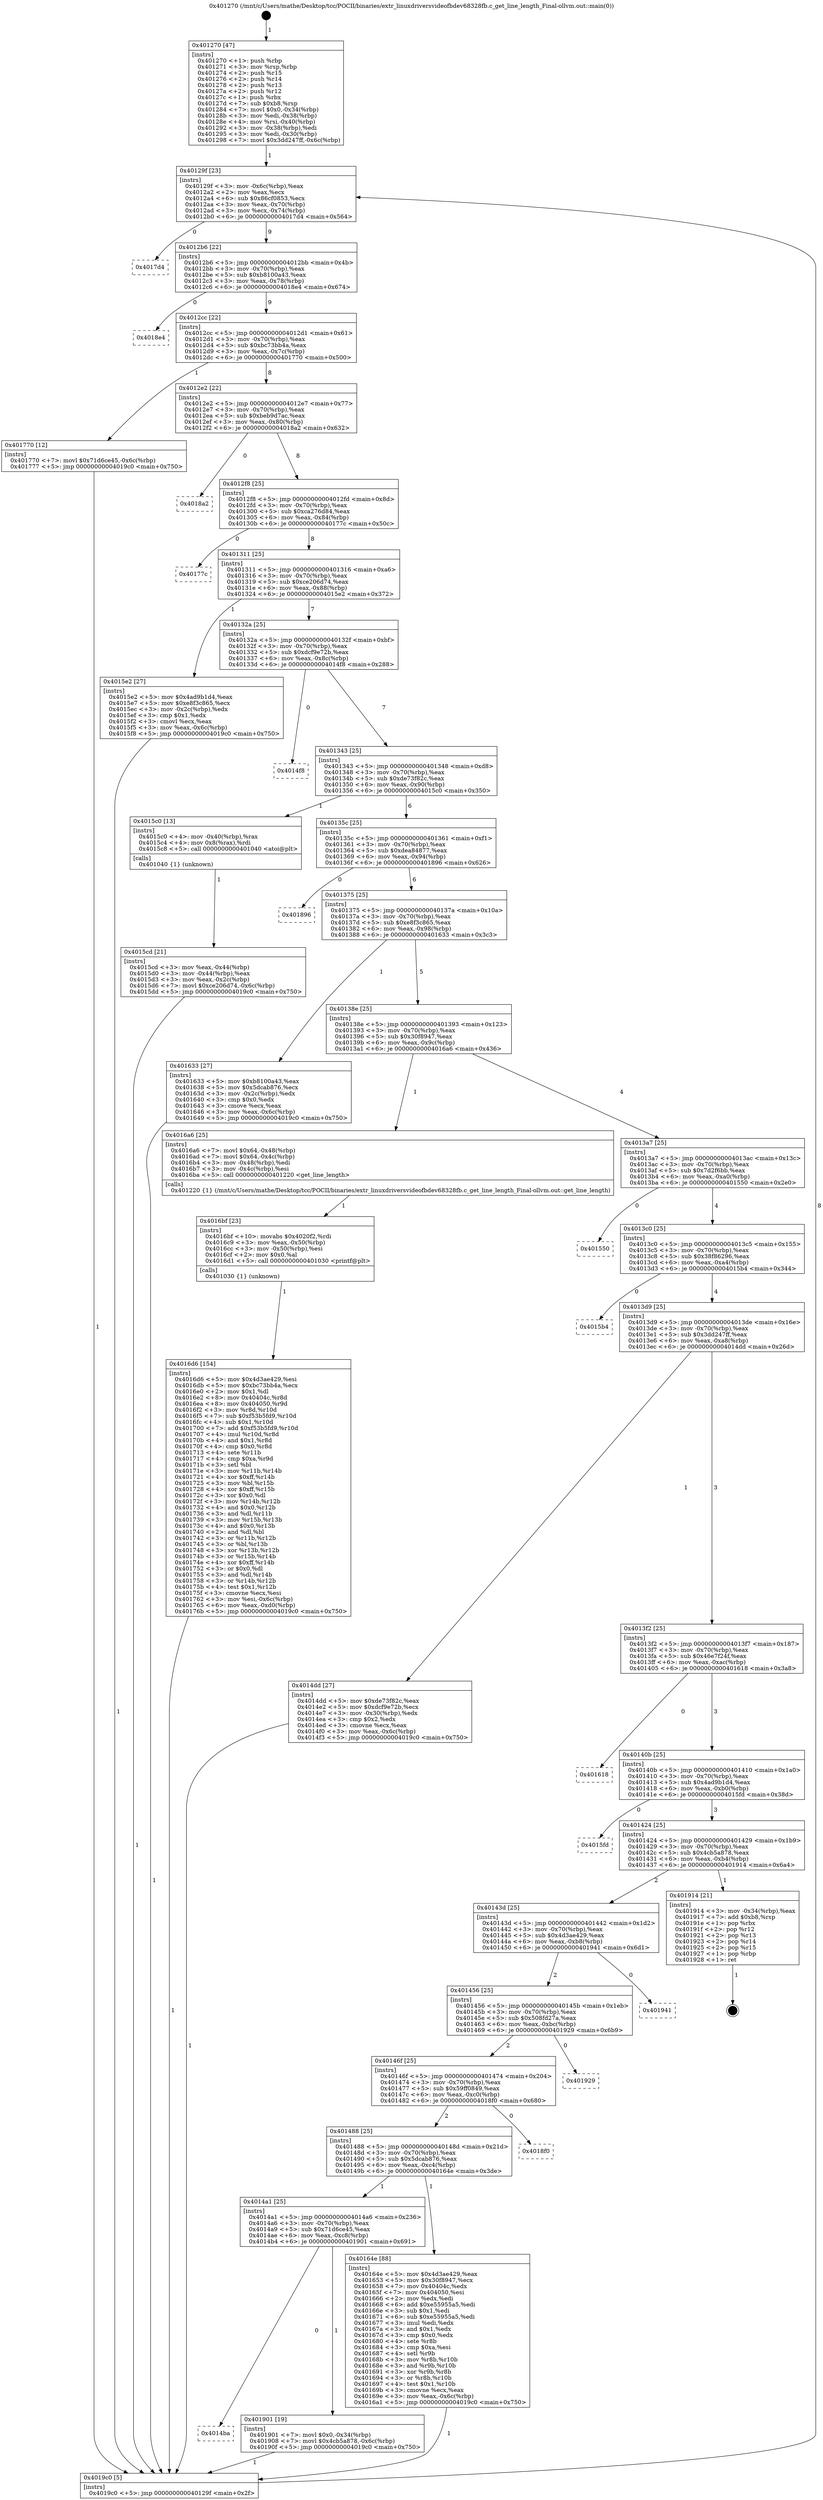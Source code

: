 digraph "0x401270" {
  label = "0x401270 (/mnt/c/Users/mathe/Desktop/tcc/POCII/binaries/extr_linuxdriversvideofbdev68328fb.c_get_line_length_Final-ollvm.out::main(0))"
  labelloc = "t"
  node[shape=record]

  Entry [label="",width=0.3,height=0.3,shape=circle,fillcolor=black,style=filled]
  "0x40129f" [label="{
     0x40129f [23]\l
     | [instrs]\l
     &nbsp;&nbsp;0x40129f \<+3\>: mov -0x6c(%rbp),%eax\l
     &nbsp;&nbsp;0x4012a2 \<+2\>: mov %eax,%ecx\l
     &nbsp;&nbsp;0x4012a4 \<+6\>: sub $0x86cf0853,%ecx\l
     &nbsp;&nbsp;0x4012aa \<+3\>: mov %eax,-0x70(%rbp)\l
     &nbsp;&nbsp;0x4012ad \<+3\>: mov %ecx,-0x74(%rbp)\l
     &nbsp;&nbsp;0x4012b0 \<+6\>: je 00000000004017d4 \<main+0x564\>\l
  }"]
  "0x4017d4" [label="{
     0x4017d4\l
  }", style=dashed]
  "0x4012b6" [label="{
     0x4012b6 [22]\l
     | [instrs]\l
     &nbsp;&nbsp;0x4012b6 \<+5\>: jmp 00000000004012bb \<main+0x4b\>\l
     &nbsp;&nbsp;0x4012bb \<+3\>: mov -0x70(%rbp),%eax\l
     &nbsp;&nbsp;0x4012be \<+5\>: sub $0xb8100a43,%eax\l
     &nbsp;&nbsp;0x4012c3 \<+3\>: mov %eax,-0x78(%rbp)\l
     &nbsp;&nbsp;0x4012c6 \<+6\>: je 00000000004018e4 \<main+0x674\>\l
  }"]
  Exit [label="",width=0.3,height=0.3,shape=circle,fillcolor=black,style=filled,peripheries=2]
  "0x4018e4" [label="{
     0x4018e4\l
  }", style=dashed]
  "0x4012cc" [label="{
     0x4012cc [22]\l
     | [instrs]\l
     &nbsp;&nbsp;0x4012cc \<+5\>: jmp 00000000004012d1 \<main+0x61\>\l
     &nbsp;&nbsp;0x4012d1 \<+3\>: mov -0x70(%rbp),%eax\l
     &nbsp;&nbsp;0x4012d4 \<+5\>: sub $0xbc73bb4a,%eax\l
     &nbsp;&nbsp;0x4012d9 \<+3\>: mov %eax,-0x7c(%rbp)\l
     &nbsp;&nbsp;0x4012dc \<+6\>: je 0000000000401770 \<main+0x500\>\l
  }"]
  "0x4014ba" [label="{
     0x4014ba\l
  }", style=dashed]
  "0x401770" [label="{
     0x401770 [12]\l
     | [instrs]\l
     &nbsp;&nbsp;0x401770 \<+7\>: movl $0x71d6ce45,-0x6c(%rbp)\l
     &nbsp;&nbsp;0x401777 \<+5\>: jmp 00000000004019c0 \<main+0x750\>\l
  }"]
  "0x4012e2" [label="{
     0x4012e2 [22]\l
     | [instrs]\l
     &nbsp;&nbsp;0x4012e2 \<+5\>: jmp 00000000004012e7 \<main+0x77\>\l
     &nbsp;&nbsp;0x4012e7 \<+3\>: mov -0x70(%rbp),%eax\l
     &nbsp;&nbsp;0x4012ea \<+5\>: sub $0xbeb9d7ac,%eax\l
     &nbsp;&nbsp;0x4012ef \<+3\>: mov %eax,-0x80(%rbp)\l
     &nbsp;&nbsp;0x4012f2 \<+6\>: je 00000000004018a2 \<main+0x632\>\l
  }"]
  "0x401901" [label="{
     0x401901 [19]\l
     | [instrs]\l
     &nbsp;&nbsp;0x401901 \<+7\>: movl $0x0,-0x34(%rbp)\l
     &nbsp;&nbsp;0x401908 \<+7\>: movl $0x4cb5a878,-0x6c(%rbp)\l
     &nbsp;&nbsp;0x40190f \<+5\>: jmp 00000000004019c0 \<main+0x750\>\l
  }"]
  "0x4018a2" [label="{
     0x4018a2\l
  }", style=dashed]
  "0x4012f8" [label="{
     0x4012f8 [25]\l
     | [instrs]\l
     &nbsp;&nbsp;0x4012f8 \<+5\>: jmp 00000000004012fd \<main+0x8d\>\l
     &nbsp;&nbsp;0x4012fd \<+3\>: mov -0x70(%rbp),%eax\l
     &nbsp;&nbsp;0x401300 \<+5\>: sub $0xca276d84,%eax\l
     &nbsp;&nbsp;0x401305 \<+6\>: mov %eax,-0x84(%rbp)\l
     &nbsp;&nbsp;0x40130b \<+6\>: je 000000000040177c \<main+0x50c\>\l
  }"]
  "0x4016d6" [label="{
     0x4016d6 [154]\l
     | [instrs]\l
     &nbsp;&nbsp;0x4016d6 \<+5\>: mov $0x4d3ae429,%esi\l
     &nbsp;&nbsp;0x4016db \<+5\>: mov $0xbc73bb4a,%ecx\l
     &nbsp;&nbsp;0x4016e0 \<+2\>: mov $0x1,%dl\l
     &nbsp;&nbsp;0x4016e2 \<+8\>: mov 0x40404c,%r8d\l
     &nbsp;&nbsp;0x4016ea \<+8\>: mov 0x404050,%r9d\l
     &nbsp;&nbsp;0x4016f2 \<+3\>: mov %r8d,%r10d\l
     &nbsp;&nbsp;0x4016f5 \<+7\>: sub $0xf53b5fd9,%r10d\l
     &nbsp;&nbsp;0x4016fc \<+4\>: sub $0x1,%r10d\l
     &nbsp;&nbsp;0x401700 \<+7\>: add $0xf53b5fd9,%r10d\l
     &nbsp;&nbsp;0x401707 \<+4\>: imul %r10d,%r8d\l
     &nbsp;&nbsp;0x40170b \<+4\>: and $0x1,%r8d\l
     &nbsp;&nbsp;0x40170f \<+4\>: cmp $0x0,%r8d\l
     &nbsp;&nbsp;0x401713 \<+4\>: sete %r11b\l
     &nbsp;&nbsp;0x401717 \<+4\>: cmp $0xa,%r9d\l
     &nbsp;&nbsp;0x40171b \<+3\>: setl %bl\l
     &nbsp;&nbsp;0x40171e \<+3\>: mov %r11b,%r14b\l
     &nbsp;&nbsp;0x401721 \<+4\>: xor $0xff,%r14b\l
     &nbsp;&nbsp;0x401725 \<+3\>: mov %bl,%r15b\l
     &nbsp;&nbsp;0x401728 \<+4\>: xor $0xff,%r15b\l
     &nbsp;&nbsp;0x40172c \<+3\>: xor $0x0,%dl\l
     &nbsp;&nbsp;0x40172f \<+3\>: mov %r14b,%r12b\l
     &nbsp;&nbsp;0x401732 \<+4\>: and $0x0,%r12b\l
     &nbsp;&nbsp;0x401736 \<+3\>: and %dl,%r11b\l
     &nbsp;&nbsp;0x401739 \<+3\>: mov %r15b,%r13b\l
     &nbsp;&nbsp;0x40173c \<+4\>: and $0x0,%r13b\l
     &nbsp;&nbsp;0x401740 \<+2\>: and %dl,%bl\l
     &nbsp;&nbsp;0x401742 \<+3\>: or %r11b,%r12b\l
     &nbsp;&nbsp;0x401745 \<+3\>: or %bl,%r13b\l
     &nbsp;&nbsp;0x401748 \<+3\>: xor %r13b,%r12b\l
     &nbsp;&nbsp;0x40174b \<+3\>: or %r15b,%r14b\l
     &nbsp;&nbsp;0x40174e \<+4\>: xor $0xff,%r14b\l
     &nbsp;&nbsp;0x401752 \<+3\>: or $0x0,%dl\l
     &nbsp;&nbsp;0x401755 \<+3\>: and %dl,%r14b\l
     &nbsp;&nbsp;0x401758 \<+3\>: or %r14b,%r12b\l
     &nbsp;&nbsp;0x40175b \<+4\>: test $0x1,%r12b\l
     &nbsp;&nbsp;0x40175f \<+3\>: cmovne %ecx,%esi\l
     &nbsp;&nbsp;0x401762 \<+3\>: mov %esi,-0x6c(%rbp)\l
     &nbsp;&nbsp;0x401765 \<+6\>: mov %eax,-0xd0(%rbp)\l
     &nbsp;&nbsp;0x40176b \<+5\>: jmp 00000000004019c0 \<main+0x750\>\l
  }"]
  "0x40177c" [label="{
     0x40177c\l
  }", style=dashed]
  "0x401311" [label="{
     0x401311 [25]\l
     | [instrs]\l
     &nbsp;&nbsp;0x401311 \<+5\>: jmp 0000000000401316 \<main+0xa6\>\l
     &nbsp;&nbsp;0x401316 \<+3\>: mov -0x70(%rbp),%eax\l
     &nbsp;&nbsp;0x401319 \<+5\>: sub $0xce206d74,%eax\l
     &nbsp;&nbsp;0x40131e \<+6\>: mov %eax,-0x88(%rbp)\l
     &nbsp;&nbsp;0x401324 \<+6\>: je 00000000004015e2 \<main+0x372\>\l
  }"]
  "0x4016bf" [label="{
     0x4016bf [23]\l
     | [instrs]\l
     &nbsp;&nbsp;0x4016bf \<+10\>: movabs $0x4020f2,%rdi\l
     &nbsp;&nbsp;0x4016c9 \<+3\>: mov %eax,-0x50(%rbp)\l
     &nbsp;&nbsp;0x4016cc \<+3\>: mov -0x50(%rbp),%esi\l
     &nbsp;&nbsp;0x4016cf \<+2\>: mov $0x0,%al\l
     &nbsp;&nbsp;0x4016d1 \<+5\>: call 0000000000401030 \<printf@plt\>\l
     | [calls]\l
     &nbsp;&nbsp;0x401030 \{1\} (unknown)\l
  }"]
  "0x4015e2" [label="{
     0x4015e2 [27]\l
     | [instrs]\l
     &nbsp;&nbsp;0x4015e2 \<+5\>: mov $0x4ad9b1d4,%eax\l
     &nbsp;&nbsp;0x4015e7 \<+5\>: mov $0xe8f3c865,%ecx\l
     &nbsp;&nbsp;0x4015ec \<+3\>: mov -0x2c(%rbp),%edx\l
     &nbsp;&nbsp;0x4015ef \<+3\>: cmp $0x1,%edx\l
     &nbsp;&nbsp;0x4015f2 \<+3\>: cmovl %ecx,%eax\l
     &nbsp;&nbsp;0x4015f5 \<+3\>: mov %eax,-0x6c(%rbp)\l
     &nbsp;&nbsp;0x4015f8 \<+5\>: jmp 00000000004019c0 \<main+0x750\>\l
  }"]
  "0x40132a" [label="{
     0x40132a [25]\l
     | [instrs]\l
     &nbsp;&nbsp;0x40132a \<+5\>: jmp 000000000040132f \<main+0xbf\>\l
     &nbsp;&nbsp;0x40132f \<+3\>: mov -0x70(%rbp),%eax\l
     &nbsp;&nbsp;0x401332 \<+5\>: sub $0xdcf9e72b,%eax\l
     &nbsp;&nbsp;0x401337 \<+6\>: mov %eax,-0x8c(%rbp)\l
     &nbsp;&nbsp;0x40133d \<+6\>: je 00000000004014f8 \<main+0x288\>\l
  }"]
  "0x4014a1" [label="{
     0x4014a1 [25]\l
     | [instrs]\l
     &nbsp;&nbsp;0x4014a1 \<+5\>: jmp 00000000004014a6 \<main+0x236\>\l
     &nbsp;&nbsp;0x4014a6 \<+3\>: mov -0x70(%rbp),%eax\l
     &nbsp;&nbsp;0x4014a9 \<+5\>: sub $0x71d6ce45,%eax\l
     &nbsp;&nbsp;0x4014ae \<+6\>: mov %eax,-0xc8(%rbp)\l
     &nbsp;&nbsp;0x4014b4 \<+6\>: je 0000000000401901 \<main+0x691\>\l
  }"]
  "0x4014f8" [label="{
     0x4014f8\l
  }", style=dashed]
  "0x401343" [label="{
     0x401343 [25]\l
     | [instrs]\l
     &nbsp;&nbsp;0x401343 \<+5\>: jmp 0000000000401348 \<main+0xd8\>\l
     &nbsp;&nbsp;0x401348 \<+3\>: mov -0x70(%rbp),%eax\l
     &nbsp;&nbsp;0x40134b \<+5\>: sub $0xde73f82c,%eax\l
     &nbsp;&nbsp;0x401350 \<+6\>: mov %eax,-0x90(%rbp)\l
     &nbsp;&nbsp;0x401356 \<+6\>: je 00000000004015c0 \<main+0x350\>\l
  }"]
  "0x40164e" [label="{
     0x40164e [88]\l
     | [instrs]\l
     &nbsp;&nbsp;0x40164e \<+5\>: mov $0x4d3ae429,%eax\l
     &nbsp;&nbsp;0x401653 \<+5\>: mov $0x30f8947,%ecx\l
     &nbsp;&nbsp;0x401658 \<+7\>: mov 0x40404c,%edx\l
     &nbsp;&nbsp;0x40165f \<+7\>: mov 0x404050,%esi\l
     &nbsp;&nbsp;0x401666 \<+2\>: mov %edx,%edi\l
     &nbsp;&nbsp;0x401668 \<+6\>: add $0xe55955a5,%edi\l
     &nbsp;&nbsp;0x40166e \<+3\>: sub $0x1,%edi\l
     &nbsp;&nbsp;0x401671 \<+6\>: sub $0xe55955a5,%edi\l
     &nbsp;&nbsp;0x401677 \<+3\>: imul %edi,%edx\l
     &nbsp;&nbsp;0x40167a \<+3\>: and $0x1,%edx\l
     &nbsp;&nbsp;0x40167d \<+3\>: cmp $0x0,%edx\l
     &nbsp;&nbsp;0x401680 \<+4\>: sete %r8b\l
     &nbsp;&nbsp;0x401684 \<+3\>: cmp $0xa,%esi\l
     &nbsp;&nbsp;0x401687 \<+4\>: setl %r9b\l
     &nbsp;&nbsp;0x40168b \<+3\>: mov %r8b,%r10b\l
     &nbsp;&nbsp;0x40168e \<+3\>: and %r9b,%r10b\l
     &nbsp;&nbsp;0x401691 \<+3\>: xor %r9b,%r8b\l
     &nbsp;&nbsp;0x401694 \<+3\>: or %r8b,%r10b\l
     &nbsp;&nbsp;0x401697 \<+4\>: test $0x1,%r10b\l
     &nbsp;&nbsp;0x40169b \<+3\>: cmovne %ecx,%eax\l
     &nbsp;&nbsp;0x40169e \<+3\>: mov %eax,-0x6c(%rbp)\l
     &nbsp;&nbsp;0x4016a1 \<+5\>: jmp 00000000004019c0 \<main+0x750\>\l
  }"]
  "0x4015c0" [label="{
     0x4015c0 [13]\l
     | [instrs]\l
     &nbsp;&nbsp;0x4015c0 \<+4\>: mov -0x40(%rbp),%rax\l
     &nbsp;&nbsp;0x4015c4 \<+4\>: mov 0x8(%rax),%rdi\l
     &nbsp;&nbsp;0x4015c8 \<+5\>: call 0000000000401040 \<atoi@plt\>\l
     | [calls]\l
     &nbsp;&nbsp;0x401040 \{1\} (unknown)\l
  }"]
  "0x40135c" [label="{
     0x40135c [25]\l
     | [instrs]\l
     &nbsp;&nbsp;0x40135c \<+5\>: jmp 0000000000401361 \<main+0xf1\>\l
     &nbsp;&nbsp;0x401361 \<+3\>: mov -0x70(%rbp),%eax\l
     &nbsp;&nbsp;0x401364 \<+5\>: sub $0xdea84877,%eax\l
     &nbsp;&nbsp;0x401369 \<+6\>: mov %eax,-0x94(%rbp)\l
     &nbsp;&nbsp;0x40136f \<+6\>: je 0000000000401896 \<main+0x626\>\l
  }"]
  "0x401488" [label="{
     0x401488 [25]\l
     | [instrs]\l
     &nbsp;&nbsp;0x401488 \<+5\>: jmp 000000000040148d \<main+0x21d\>\l
     &nbsp;&nbsp;0x40148d \<+3\>: mov -0x70(%rbp),%eax\l
     &nbsp;&nbsp;0x401490 \<+5\>: sub $0x5dcab876,%eax\l
     &nbsp;&nbsp;0x401495 \<+6\>: mov %eax,-0xc4(%rbp)\l
     &nbsp;&nbsp;0x40149b \<+6\>: je 000000000040164e \<main+0x3de\>\l
  }"]
  "0x401896" [label="{
     0x401896\l
  }", style=dashed]
  "0x401375" [label="{
     0x401375 [25]\l
     | [instrs]\l
     &nbsp;&nbsp;0x401375 \<+5\>: jmp 000000000040137a \<main+0x10a\>\l
     &nbsp;&nbsp;0x40137a \<+3\>: mov -0x70(%rbp),%eax\l
     &nbsp;&nbsp;0x40137d \<+5\>: sub $0xe8f3c865,%eax\l
     &nbsp;&nbsp;0x401382 \<+6\>: mov %eax,-0x98(%rbp)\l
     &nbsp;&nbsp;0x401388 \<+6\>: je 0000000000401633 \<main+0x3c3\>\l
  }"]
  "0x4018f0" [label="{
     0x4018f0\l
  }", style=dashed]
  "0x401633" [label="{
     0x401633 [27]\l
     | [instrs]\l
     &nbsp;&nbsp;0x401633 \<+5\>: mov $0xb8100a43,%eax\l
     &nbsp;&nbsp;0x401638 \<+5\>: mov $0x5dcab876,%ecx\l
     &nbsp;&nbsp;0x40163d \<+3\>: mov -0x2c(%rbp),%edx\l
     &nbsp;&nbsp;0x401640 \<+3\>: cmp $0x0,%edx\l
     &nbsp;&nbsp;0x401643 \<+3\>: cmove %ecx,%eax\l
     &nbsp;&nbsp;0x401646 \<+3\>: mov %eax,-0x6c(%rbp)\l
     &nbsp;&nbsp;0x401649 \<+5\>: jmp 00000000004019c0 \<main+0x750\>\l
  }"]
  "0x40138e" [label="{
     0x40138e [25]\l
     | [instrs]\l
     &nbsp;&nbsp;0x40138e \<+5\>: jmp 0000000000401393 \<main+0x123\>\l
     &nbsp;&nbsp;0x401393 \<+3\>: mov -0x70(%rbp),%eax\l
     &nbsp;&nbsp;0x401396 \<+5\>: sub $0x30f8947,%eax\l
     &nbsp;&nbsp;0x40139b \<+6\>: mov %eax,-0x9c(%rbp)\l
     &nbsp;&nbsp;0x4013a1 \<+6\>: je 00000000004016a6 \<main+0x436\>\l
  }"]
  "0x40146f" [label="{
     0x40146f [25]\l
     | [instrs]\l
     &nbsp;&nbsp;0x40146f \<+5\>: jmp 0000000000401474 \<main+0x204\>\l
     &nbsp;&nbsp;0x401474 \<+3\>: mov -0x70(%rbp),%eax\l
     &nbsp;&nbsp;0x401477 \<+5\>: sub $0x59ff0849,%eax\l
     &nbsp;&nbsp;0x40147c \<+6\>: mov %eax,-0xc0(%rbp)\l
     &nbsp;&nbsp;0x401482 \<+6\>: je 00000000004018f0 \<main+0x680\>\l
  }"]
  "0x4016a6" [label="{
     0x4016a6 [25]\l
     | [instrs]\l
     &nbsp;&nbsp;0x4016a6 \<+7\>: movl $0x64,-0x48(%rbp)\l
     &nbsp;&nbsp;0x4016ad \<+7\>: movl $0x64,-0x4c(%rbp)\l
     &nbsp;&nbsp;0x4016b4 \<+3\>: mov -0x48(%rbp),%edi\l
     &nbsp;&nbsp;0x4016b7 \<+3\>: mov -0x4c(%rbp),%esi\l
     &nbsp;&nbsp;0x4016ba \<+5\>: call 0000000000401220 \<get_line_length\>\l
     | [calls]\l
     &nbsp;&nbsp;0x401220 \{1\} (/mnt/c/Users/mathe/Desktop/tcc/POCII/binaries/extr_linuxdriversvideofbdev68328fb.c_get_line_length_Final-ollvm.out::get_line_length)\l
  }"]
  "0x4013a7" [label="{
     0x4013a7 [25]\l
     | [instrs]\l
     &nbsp;&nbsp;0x4013a7 \<+5\>: jmp 00000000004013ac \<main+0x13c\>\l
     &nbsp;&nbsp;0x4013ac \<+3\>: mov -0x70(%rbp),%eax\l
     &nbsp;&nbsp;0x4013af \<+5\>: sub $0x7d2f6bb,%eax\l
     &nbsp;&nbsp;0x4013b4 \<+6\>: mov %eax,-0xa0(%rbp)\l
     &nbsp;&nbsp;0x4013ba \<+6\>: je 0000000000401550 \<main+0x2e0\>\l
  }"]
  "0x401929" [label="{
     0x401929\l
  }", style=dashed]
  "0x401550" [label="{
     0x401550\l
  }", style=dashed]
  "0x4013c0" [label="{
     0x4013c0 [25]\l
     | [instrs]\l
     &nbsp;&nbsp;0x4013c0 \<+5\>: jmp 00000000004013c5 \<main+0x155\>\l
     &nbsp;&nbsp;0x4013c5 \<+3\>: mov -0x70(%rbp),%eax\l
     &nbsp;&nbsp;0x4013c8 \<+5\>: sub $0x38f86296,%eax\l
     &nbsp;&nbsp;0x4013cd \<+6\>: mov %eax,-0xa4(%rbp)\l
     &nbsp;&nbsp;0x4013d3 \<+6\>: je 00000000004015b4 \<main+0x344\>\l
  }"]
  "0x401456" [label="{
     0x401456 [25]\l
     | [instrs]\l
     &nbsp;&nbsp;0x401456 \<+5\>: jmp 000000000040145b \<main+0x1eb\>\l
     &nbsp;&nbsp;0x40145b \<+3\>: mov -0x70(%rbp),%eax\l
     &nbsp;&nbsp;0x40145e \<+5\>: sub $0x508fd27a,%eax\l
     &nbsp;&nbsp;0x401463 \<+6\>: mov %eax,-0xbc(%rbp)\l
     &nbsp;&nbsp;0x401469 \<+6\>: je 0000000000401929 \<main+0x6b9\>\l
  }"]
  "0x4015b4" [label="{
     0x4015b4\l
  }", style=dashed]
  "0x4013d9" [label="{
     0x4013d9 [25]\l
     | [instrs]\l
     &nbsp;&nbsp;0x4013d9 \<+5\>: jmp 00000000004013de \<main+0x16e\>\l
     &nbsp;&nbsp;0x4013de \<+3\>: mov -0x70(%rbp),%eax\l
     &nbsp;&nbsp;0x4013e1 \<+5\>: sub $0x3dd247ff,%eax\l
     &nbsp;&nbsp;0x4013e6 \<+6\>: mov %eax,-0xa8(%rbp)\l
     &nbsp;&nbsp;0x4013ec \<+6\>: je 00000000004014dd \<main+0x26d\>\l
  }"]
  "0x401941" [label="{
     0x401941\l
  }", style=dashed]
  "0x4014dd" [label="{
     0x4014dd [27]\l
     | [instrs]\l
     &nbsp;&nbsp;0x4014dd \<+5\>: mov $0xde73f82c,%eax\l
     &nbsp;&nbsp;0x4014e2 \<+5\>: mov $0xdcf9e72b,%ecx\l
     &nbsp;&nbsp;0x4014e7 \<+3\>: mov -0x30(%rbp),%edx\l
     &nbsp;&nbsp;0x4014ea \<+3\>: cmp $0x2,%edx\l
     &nbsp;&nbsp;0x4014ed \<+3\>: cmovne %ecx,%eax\l
     &nbsp;&nbsp;0x4014f0 \<+3\>: mov %eax,-0x6c(%rbp)\l
     &nbsp;&nbsp;0x4014f3 \<+5\>: jmp 00000000004019c0 \<main+0x750\>\l
  }"]
  "0x4013f2" [label="{
     0x4013f2 [25]\l
     | [instrs]\l
     &nbsp;&nbsp;0x4013f2 \<+5\>: jmp 00000000004013f7 \<main+0x187\>\l
     &nbsp;&nbsp;0x4013f7 \<+3\>: mov -0x70(%rbp),%eax\l
     &nbsp;&nbsp;0x4013fa \<+5\>: sub $0x46e7f24f,%eax\l
     &nbsp;&nbsp;0x4013ff \<+6\>: mov %eax,-0xac(%rbp)\l
     &nbsp;&nbsp;0x401405 \<+6\>: je 0000000000401618 \<main+0x3a8\>\l
  }"]
  "0x4019c0" [label="{
     0x4019c0 [5]\l
     | [instrs]\l
     &nbsp;&nbsp;0x4019c0 \<+5\>: jmp 000000000040129f \<main+0x2f\>\l
  }"]
  "0x401270" [label="{
     0x401270 [47]\l
     | [instrs]\l
     &nbsp;&nbsp;0x401270 \<+1\>: push %rbp\l
     &nbsp;&nbsp;0x401271 \<+3\>: mov %rsp,%rbp\l
     &nbsp;&nbsp;0x401274 \<+2\>: push %r15\l
     &nbsp;&nbsp;0x401276 \<+2\>: push %r14\l
     &nbsp;&nbsp;0x401278 \<+2\>: push %r13\l
     &nbsp;&nbsp;0x40127a \<+2\>: push %r12\l
     &nbsp;&nbsp;0x40127c \<+1\>: push %rbx\l
     &nbsp;&nbsp;0x40127d \<+7\>: sub $0xb8,%rsp\l
     &nbsp;&nbsp;0x401284 \<+7\>: movl $0x0,-0x34(%rbp)\l
     &nbsp;&nbsp;0x40128b \<+3\>: mov %edi,-0x38(%rbp)\l
     &nbsp;&nbsp;0x40128e \<+4\>: mov %rsi,-0x40(%rbp)\l
     &nbsp;&nbsp;0x401292 \<+3\>: mov -0x38(%rbp),%edi\l
     &nbsp;&nbsp;0x401295 \<+3\>: mov %edi,-0x30(%rbp)\l
     &nbsp;&nbsp;0x401298 \<+7\>: movl $0x3dd247ff,-0x6c(%rbp)\l
  }"]
  "0x4015cd" [label="{
     0x4015cd [21]\l
     | [instrs]\l
     &nbsp;&nbsp;0x4015cd \<+3\>: mov %eax,-0x44(%rbp)\l
     &nbsp;&nbsp;0x4015d0 \<+3\>: mov -0x44(%rbp),%eax\l
     &nbsp;&nbsp;0x4015d3 \<+3\>: mov %eax,-0x2c(%rbp)\l
     &nbsp;&nbsp;0x4015d6 \<+7\>: movl $0xce206d74,-0x6c(%rbp)\l
     &nbsp;&nbsp;0x4015dd \<+5\>: jmp 00000000004019c0 \<main+0x750\>\l
  }"]
  "0x40143d" [label="{
     0x40143d [25]\l
     | [instrs]\l
     &nbsp;&nbsp;0x40143d \<+5\>: jmp 0000000000401442 \<main+0x1d2\>\l
     &nbsp;&nbsp;0x401442 \<+3\>: mov -0x70(%rbp),%eax\l
     &nbsp;&nbsp;0x401445 \<+5\>: sub $0x4d3ae429,%eax\l
     &nbsp;&nbsp;0x40144a \<+6\>: mov %eax,-0xb8(%rbp)\l
     &nbsp;&nbsp;0x401450 \<+6\>: je 0000000000401941 \<main+0x6d1\>\l
  }"]
  "0x401618" [label="{
     0x401618\l
  }", style=dashed]
  "0x40140b" [label="{
     0x40140b [25]\l
     | [instrs]\l
     &nbsp;&nbsp;0x40140b \<+5\>: jmp 0000000000401410 \<main+0x1a0\>\l
     &nbsp;&nbsp;0x401410 \<+3\>: mov -0x70(%rbp),%eax\l
     &nbsp;&nbsp;0x401413 \<+5\>: sub $0x4ad9b1d4,%eax\l
     &nbsp;&nbsp;0x401418 \<+6\>: mov %eax,-0xb0(%rbp)\l
     &nbsp;&nbsp;0x40141e \<+6\>: je 00000000004015fd \<main+0x38d\>\l
  }"]
  "0x401914" [label="{
     0x401914 [21]\l
     | [instrs]\l
     &nbsp;&nbsp;0x401914 \<+3\>: mov -0x34(%rbp),%eax\l
     &nbsp;&nbsp;0x401917 \<+7\>: add $0xb8,%rsp\l
     &nbsp;&nbsp;0x40191e \<+1\>: pop %rbx\l
     &nbsp;&nbsp;0x40191f \<+2\>: pop %r12\l
     &nbsp;&nbsp;0x401921 \<+2\>: pop %r13\l
     &nbsp;&nbsp;0x401923 \<+2\>: pop %r14\l
     &nbsp;&nbsp;0x401925 \<+2\>: pop %r15\l
     &nbsp;&nbsp;0x401927 \<+1\>: pop %rbp\l
     &nbsp;&nbsp;0x401928 \<+1\>: ret\l
  }"]
  "0x4015fd" [label="{
     0x4015fd\l
  }", style=dashed]
  "0x401424" [label="{
     0x401424 [25]\l
     | [instrs]\l
     &nbsp;&nbsp;0x401424 \<+5\>: jmp 0000000000401429 \<main+0x1b9\>\l
     &nbsp;&nbsp;0x401429 \<+3\>: mov -0x70(%rbp),%eax\l
     &nbsp;&nbsp;0x40142c \<+5\>: sub $0x4cb5a878,%eax\l
     &nbsp;&nbsp;0x401431 \<+6\>: mov %eax,-0xb4(%rbp)\l
     &nbsp;&nbsp;0x401437 \<+6\>: je 0000000000401914 \<main+0x6a4\>\l
  }"]
  Entry -> "0x401270" [label=" 1"]
  "0x40129f" -> "0x4017d4" [label=" 0"]
  "0x40129f" -> "0x4012b6" [label=" 9"]
  "0x401914" -> Exit [label=" 1"]
  "0x4012b6" -> "0x4018e4" [label=" 0"]
  "0x4012b6" -> "0x4012cc" [label=" 9"]
  "0x401901" -> "0x4019c0" [label=" 1"]
  "0x4012cc" -> "0x401770" [label=" 1"]
  "0x4012cc" -> "0x4012e2" [label=" 8"]
  "0x4014a1" -> "0x4014ba" [label=" 0"]
  "0x4012e2" -> "0x4018a2" [label=" 0"]
  "0x4012e2" -> "0x4012f8" [label=" 8"]
  "0x4014a1" -> "0x401901" [label=" 1"]
  "0x4012f8" -> "0x40177c" [label=" 0"]
  "0x4012f8" -> "0x401311" [label=" 8"]
  "0x401770" -> "0x4019c0" [label=" 1"]
  "0x401311" -> "0x4015e2" [label=" 1"]
  "0x401311" -> "0x40132a" [label=" 7"]
  "0x4016d6" -> "0x4019c0" [label=" 1"]
  "0x40132a" -> "0x4014f8" [label=" 0"]
  "0x40132a" -> "0x401343" [label=" 7"]
  "0x4016bf" -> "0x4016d6" [label=" 1"]
  "0x401343" -> "0x4015c0" [label=" 1"]
  "0x401343" -> "0x40135c" [label=" 6"]
  "0x4016a6" -> "0x4016bf" [label=" 1"]
  "0x40135c" -> "0x401896" [label=" 0"]
  "0x40135c" -> "0x401375" [label=" 6"]
  "0x401488" -> "0x4014a1" [label=" 1"]
  "0x401375" -> "0x401633" [label=" 1"]
  "0x401375" -> "0x40138e" [label=" 5"]
  "0x401488" -> "0x40164e" [label=" 1"]
  "0x40138e" -> "0x4016a6" [label=" 1"]
  "0x40138e" -> "0x4013a7" [label=" 4"]
  "0x40146f" -> "0x401488" [label=" 2"]
  "0x4013a7" -> "0x401550" [label=" 0"]
  "0x4013a7" -> "0x4013c0" [label=" 4"]
  "0x40146f" -> "0x4018f0" [label=" 0"]
  "0x4013c0" -> "0x4015b4" [label=" 0"]
  "0x4013c0" -> "0x4013d9" [label=" 4"]
  "0x401456" -> "0x40146f" [label=" 2"]
  "0x4013d9" -> "0x4014dd" [label=" 1"]
  "0x4013d9" -> "0x4013f2" [label=" 3"]
  "0x4014dd" -> "0x4019c0" [label=" 1"]
  "0x401270" -> "0x40129f" [label=" 1"]
  "0x4019c0" -> "0x40129f" [label=" 8"]
  "0x4015c0" -> "0x4015cd" [label=" 1"]
  "0x4015cd" -> "0x4019c0" [label=" 1"]
  "0x4015e2" -> "0x4019c0" [label=" 1"]
  "0x401633" -> "0x4019c0" [label=" 1"]
  "0x401456" -> "0x401929" [label=" 0"]
  "0x4013f2" -> "0x401618" [label=" 0"]
  "0x4013f2" -> "0x40140b" [label=" 3"]
  "0x40143d" -> "0x401456" [label=" 2"]
  "0x40140b" -> "0x4015fd" [label=" 0"]
  "0x40140b" -> "0x401424" [label=" 3"]
  "0x40143d" -> "0x401941" [label=" 0"]
  "0x401424" -> "0x401914" [label=" 1"]
  "0x401424" -> "0x40143d" [label=" 2"]
  "0x40164e" -> "0x4019c0" [label=" 1"]
}
